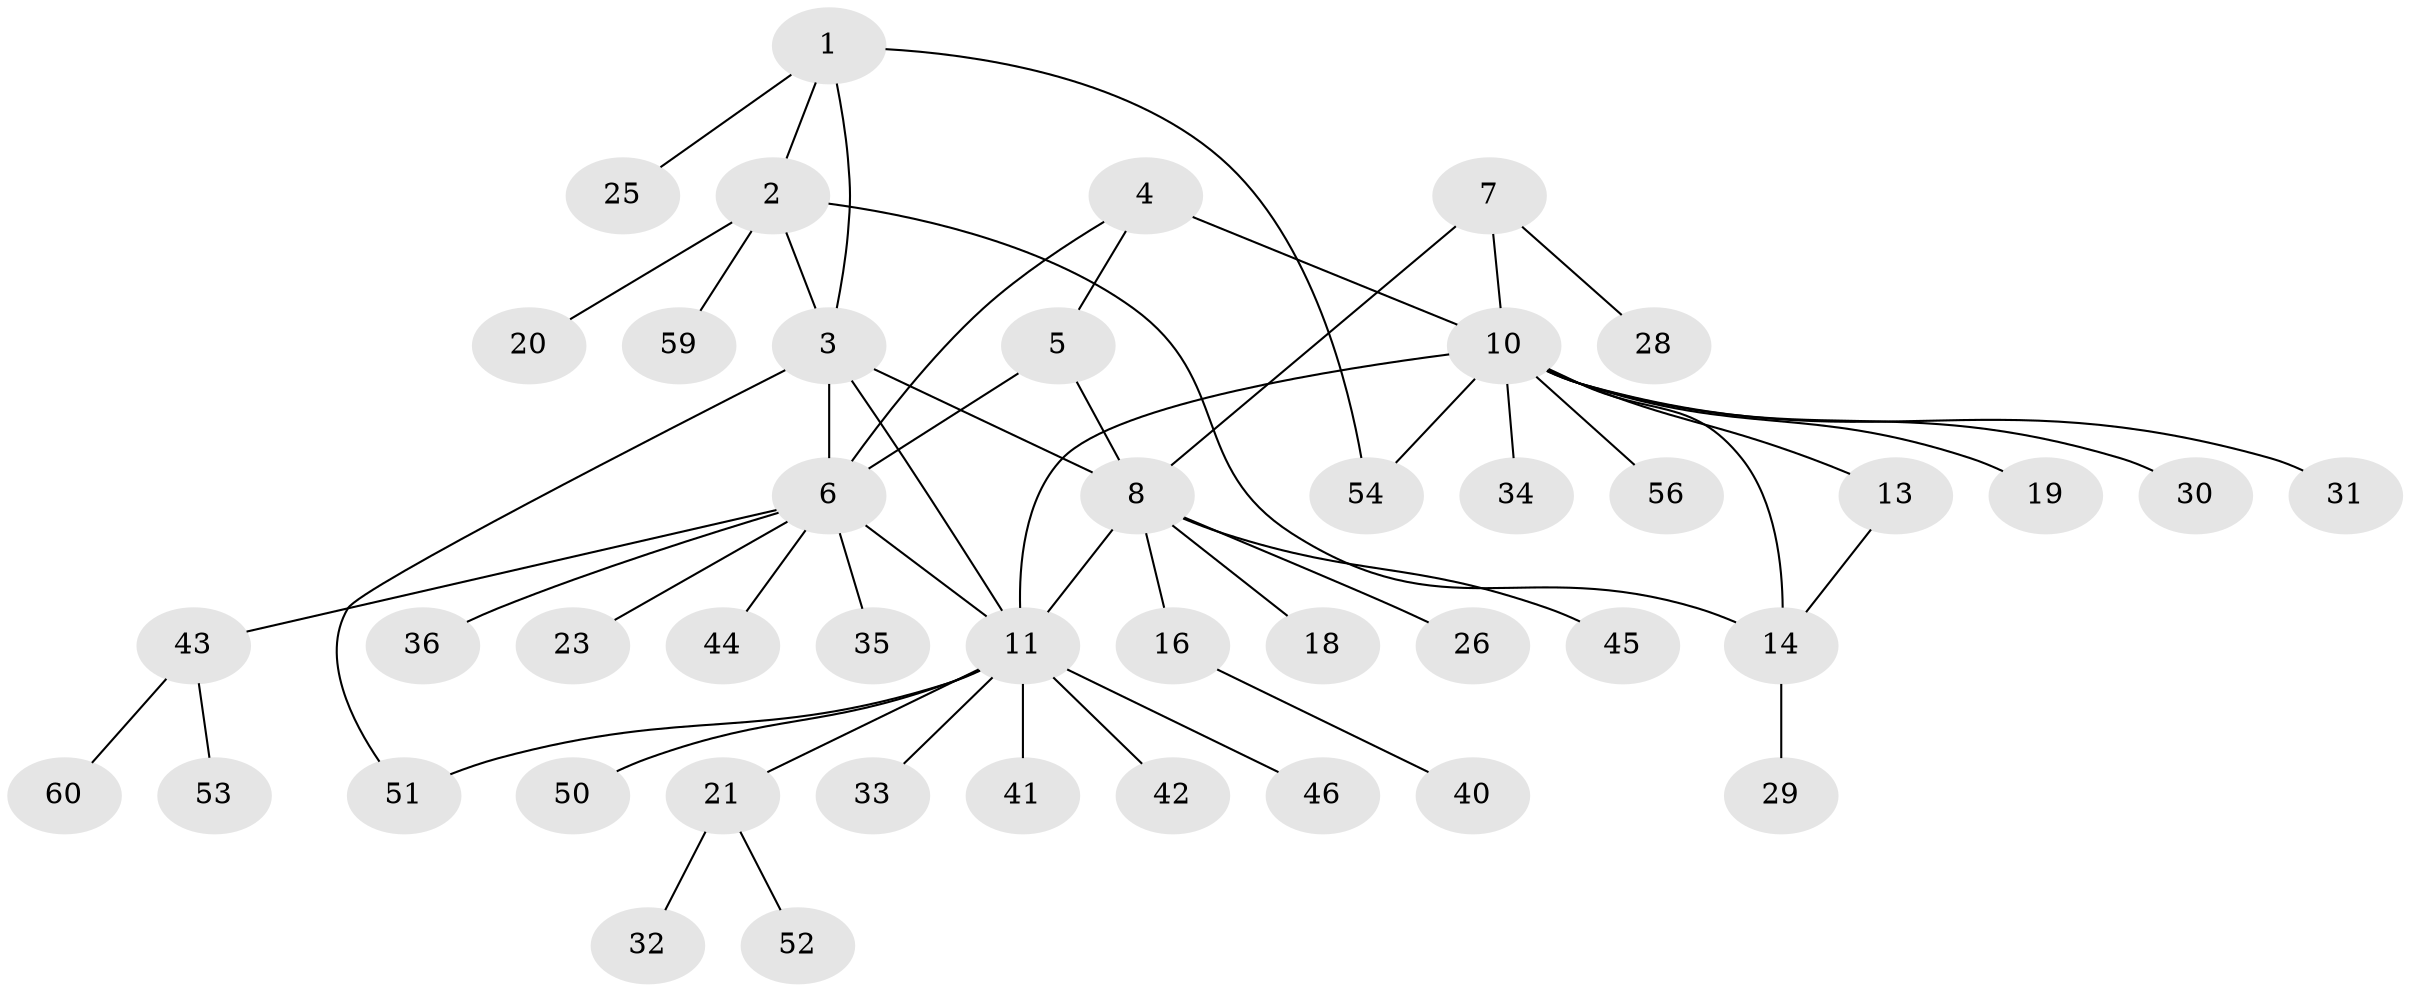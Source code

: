 // Generated by graph-tools (version 1.1) at 2025/52/02/27/25 19:52:18]
// undirected, 44 vertices, 54 edges
graph export_dot {
graph [start="1"]
  node [color=gray90,style=filled];
  1 [super="+24"];
  2 [super="+17"];
  3 [super="+39"];
  4 [super="+57"];
  5;
  6 [super="+27"];
  7 [super="+22"];
  8 [super="+9"];
  10 [super="+15"];
  11 [super="+12"];
  13;
  14 [super="+47"];
  16;
  18;
  19 [super="+58"];
  20;
  21;
  23;
  25;
  26;
  28;
  29 [super="+37"];
  30;
  31 [super="+55"];
  32;
  33 [super="+38"];
  34;
  35;
  36;
  40 [super="+48"];
  41;
  42;
  43 [super="+49"];
  44;
  45;
  46;
  50;
  51;
  52;
  53;
  54;
  56;
  59;
  60;
  1 -- 2;
  1 -- 3;
  1 -- 25;
  1 -- 54;
  2 -- 3;
  2 -- 14;
  2 -- 20;
  2 -- 59;
  3 -- 6 [weight=2];
  3 -- 8;
  3 -- 11;
  3 -- 51;
  4 -- 5;
  4 -- 6;
  4 -- 10 [weight=2];
  5 -- 6;
  5 -- 8;
  6 -- 23;
  6 -- 35;
  6 -- 36;
  6 -- 43;
  6 -- 44;
  6 -- 11;
  7 -- 8 [weight=2];
  7 -- 28;
  7 -- 10;
  8 -- 16;
  8 -- 18;
  8 -- 26;
  8 -- 45;
  8 -- 11;
  10 -- 11 [weight=2];
  10 -- 30;
  10 -- 34;
  10 -- 13;
  10 -- 14;
  10 -- 19;
  10 -- 54;
  10 -- 56;
  10 -- 31;
  11 -- 41;
  11 -- 42;
  11 -- 50;
  11 -- 51;
  11 -- 33;
  11 -- 21;
  11 -- 46;
  13 -- 14;
  14 -- 29;
  16 -- 40;
  21 -- 32;
  21 -- 52;
  43 -- 53;
  43 -- 60;
}
